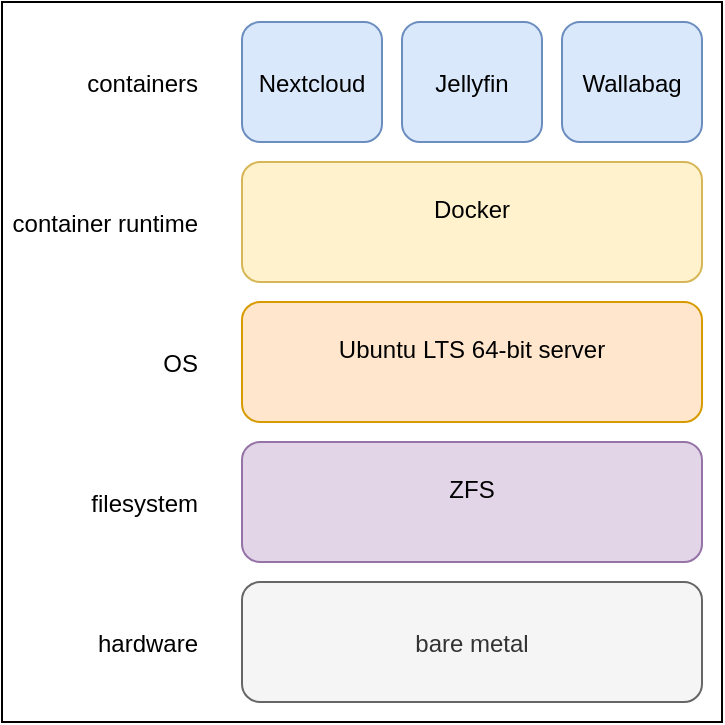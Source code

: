 <mxfile version="24.2.2" type="device">
  <diagram id="2zl0Z5G6ghSrFKEEEcXR" name="Page-1">
    <mxGraphModel dx="712" dy="574" grid="1" gridSize="10" guides="1" tooltips="1" connect="1" arrows="1" fold="1" page="1" pageScale="1" pageWidth="850" pageHeight="1100" math="0" shadow="0">
      <root>
        <mxCell id="0" />
        <mxCell id="1" parent="0" />
        <mxCell id="hZMEYx6kupNzN6GzHAF5-1" value="" style="rounded=0;whiteSpace=wrap;html=1;" vertex="1" parent="1">
          <mxGeometry x="100" y="260" width="360" height="360" as="geometry" />
        </mxCell>
        <mxCell id="mi98yjef5SFVJaIdZgq--1" value="bare metal" style="rounded=1;fillColor=#f5f5f5;fontColor=#333333;strokeColor=#666666;shadow=0;" parent="1" vertex="1">
          <mxGeometry x="220" y="550" width="230" height="60" as="geometry" />
        </mxCell>
        <mxCell id="mi98yjef5SFVJaIdZgq--2" value="Ubuntu LTS 64-bit server&#xa;" style="rounded=1;fillColor=#ffe6cc;strokeColor=#d79b00;shadow=0;" parent="1" vertex="1">
          <mxGeometry x="220" y="410" width="230" height="60" as="geometry" />
        </mxCell>
        <mxCell id="mi98yjef5SFVJaIdZgq--3" value="ZFS&#xa;" style="rounded=1;fillColor=#e1d5e7;strokeColor=#9673a6;shadow=0;" parent="1" vertex="1">
          <mxGeometry x="220" y="480" width="230" height="60" as="geometry" />
        </mxCell>
        <mxCell id="mi98yjef5SFVJaIdZgq--4" value="Docker&#xa;" style="rounded=1;fillColor=#fff2cc;strokeColor=#d6b656;glass=0;shadow=0;" parent="1" vertex="1">
          <mxGeometry x="220" y="340" width="230" height="60" as="geometry" />
        </mxCell>
        <mxCell id="mi98yjef5SFVJaIdZgq--5" value="Nextcloud" style="rounded=1;fillColor=#dae8fc;strokeColor=#6c8ebf;rotation=0;shadow=0;" parent="1" vertex="1">
          <mxGeometry x="220" y="270" width="70" height="60" as="geometry" />
        </mxCell>
        <mxCell id="mi98yjef5SFVJaIdZgq--6" value="Jellyfin" style="rounded=1;fillColor=#dae8fc;strokeColor=#6c8ebf;shadow=0;" parent="1" vertex="1">
          <mxGeometry x="300" y="270" width="70" height="60" as="geometry" />
        </mxCell>
        <mxCell id="mi98yjef5SFVJaIdZgq--7" value="Wallabag" style="rounded=1;fillColor=#dae8fc;strokeColor=#6c8ebf;shadow=0;" parent="1" vertex="1">
          <mxGeometry x="380" y="270" width="70" height="60" as="geometry" />
        </mxCell>
        <mxCell id="mi98yjef5SFVJaIdZgq--10" value="hardware" style="text;strokeColor=none;align=right;fillColor=none;verticalAlign=middle;rounded=1;shadow=0;" parent="1" vertex="1">
          <mxGeometry x="140" y="565" width="60" height="30" as="geometry" />
        </mxCell>
        <mxCell id="mi98yjef5SFVJaIdZgq--11" value="OS" style="text;strokeColor=none;align=right;fillColor=none;verticalAlign=middle;rounded=1;shadow=0;" parent="1" vertex="1">
          <mxGeometry x="140" y="425" width="60" height="30" as="geometry" />
        </mxCell>
        <mxCell id="mi98yjef5SFVJaIdZgq--12" value="filesystem" style="text;strokeColor=none;align=right;fillColor=none;verticalAlign=middle;rounded=1;shadow=0;" parent="1" vertex="1">
          <mxGeometry x="140" y="495" width="60" height="30" as="geometry" />
        </mxCell>
        <mxCell id="mi98yjef5SFVJaIdZgq--13" value="container runtime" style="text;strokeColor=none;align=right;fillColor=none;verticalAlign=middle;rounded=1;shadow=0;" parent="1" vertex="1">
          <mxGeometry x="140" y="355" width="60" height="30" as="geometry" />
        </mxCell>
        <mxCell id="mi98yjef5SFVJaIdZgq--14" value="containers" style="text;strokeColor=none;align=right;fillColor=none;verticalAlign=middle;rounded=1;shadow=0;" parent="1" vertex="1">
          <mxGeometry x="140" y="285" width="60" height="30" as="geometry" />
        </mxCell>
      </root>
    </mxGraphModel>
  </diagram>
</mxfile>
